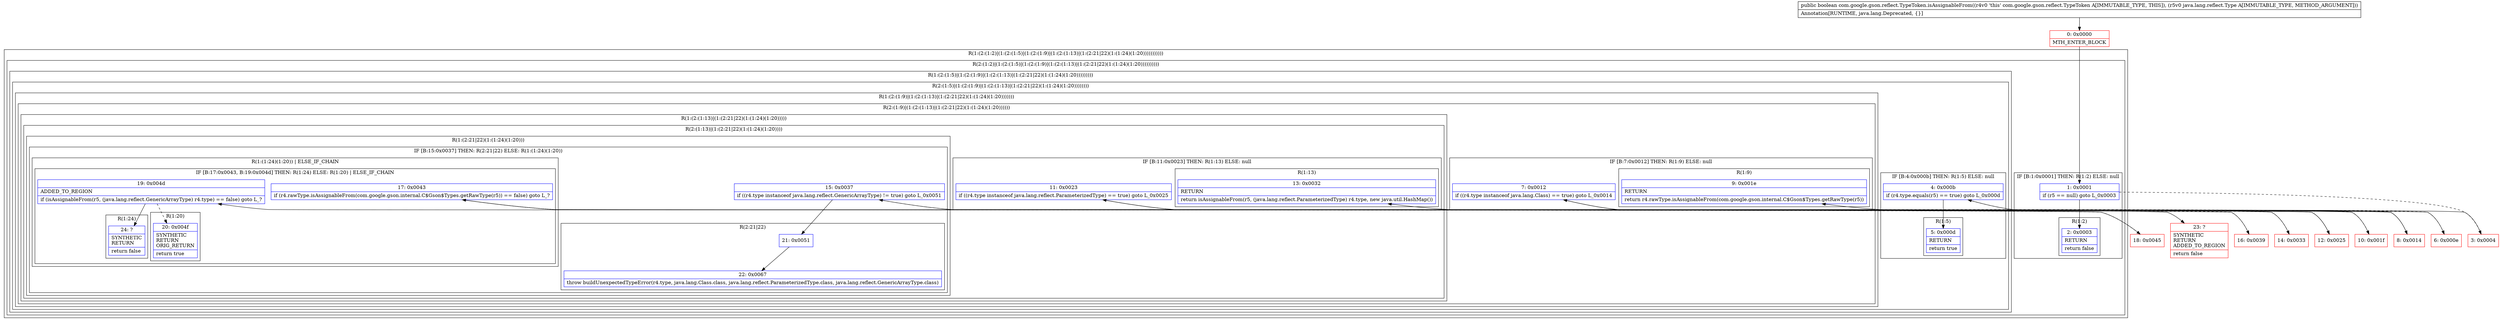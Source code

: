 digraph "CFG forcom.google.gson.reflect.TypeToken.isAssignableFrom(Ljava\/lang\/reflect\/Type;)Z" {
subgraph cluster_Region_1529096221 {
label = "R(1:(2:(1:2)|(1:(2:(1:5)|(1:(2:(1:9)|(1:(2:(1:13)|(1:(2:21|22)(1:(1:24)(1:20)))))))))))";
node [shape=record,color=blue];
subgraph cluster_Region_1359459512 {
label = "R(2:(1:2)|(1:(2:(1:5)|(1:(2:(1:9)|(1:(2:(1:13)|(1:(2:21|22)(1:(1:24)(1:20))))))))))";
node [shape=record,color=blue];
subgraph cluster_IfRegion_1740415611 {
label = "IF [B:1:0x0001] THEN: R(1:2) ELSE: null";
node [shape=record,color=blue];
Node_1 [shape=record,label="{1\:\ 0x0001|if (r5 == null) goto L_0x0003\l}"];
subgraph cluster_Region_1613906076 {
label = "R(1:2)";
node [shape=record,color=blue];
Node_2 [shape=record,label="{2\:\ 0x0003|RETURN\l|return false\l}"];
}
}
subgraph cluster_Region_447539271 {
label = "R(1:(2:(1:5)|(1:(2:(1:9)|(1:(2:(1:13)|(1:(2:21|22)(1:(1:24)(1:20)))))))))";
node [shape=record,color=blue];
subgraph cluster_Region_1994534366 {
label = "R(2:(1:5)|(1:(2:(1:9)|(1:(2:(1:13)|(1:(2:21|22)(1:(1:24)(1:20))))))))";
node [shape=record,color=blue];
subgraph cluster_IfRegion_1959785987 {
label = "IF [B:4:0x000b] THEN: R(1:5) ELSE: null";
node [shape=record,color=blue];
Node_4 [shape=record,label="{4\:\ 0x000b|if (r4.type.equals(r5) == true) goto L_0x000d\l}"];
subgraph cluster_Region_101416614 {
label = "R(1:5)";
node [shape=record,color=blue];
Node_5 [shape=record,label="{5\:\ 0x000d|RETURN\l|return true\l}"];
}
}
subgraph cluster_Region_2065187056 {
label = "R(1:(2:(1:9)|(1:(2:(1:13)|(1:(2:21|22)(1:(1:24)(1:20)))))))";
node [shape=record,color=blue];
subgraph cluster_Region_485691024 {
label = "R(2:(1:9)|(1:(2:(1:13)|(1:(2:21|22)(1:(1:24)(1:20))))))";
node [shape=record,color=blue];
subgraph cluster_IfRegion_386370787 {
label = "IF [B:7:0x0012] THEN: R(1:9) ELSE: null";
node [shape=record,color=blue];
Node_7 [shape=record,label="{7\:\ 0x0012|if ((r4.type instanceof java.lang.Class) == true) goto L_0x0014\l}"];
subgraph cluster_Region_1252277995 {
label = "R(1:9)";
node [shape=record,color=blue];
Node_9 [shape=record,label="{9\:\ 0x001e|RETURN\l|return r4.rawType.isAssignableFrom(com.google.gson.internal.C$Gson$Types.getRawType(r5))\l}"];
}
}
subgraph cluster_Region_1937959055 {
label = "R(1:(2:(1:13)|(1:(2:21|22)(1:(1:24)(1:20)))))";
node [shape=record,color=blue];
subgraph cluster_Region_1996615649 {
label = "R(2:(1:13)|(1:(2:21|22)(1:(1:24)(1:20))))";
node [shape=record,color=blue];
subgraph cluster_IfRegion_1548359030 {
label = "IF [B:11:0x0023] THEN: R(1:13) ELSE: null";
node [shape=record,color=blue];
Node_11 [shape=record,label="{11\:\ 0x0023|if ((r4.type instanceof java.lang.reflect.ParameterizedType) == true) goto L_0x0025\l}"];
subgraph cluster_Region_930229106 {
label = "R(1:13)";
node [shape=record,color=blue];
Node_13 [shape=record,label="{13\:\ 0x0032|RETURN\l|return isAssignableFrom(r5, (java.lang.reflect.ParameterizedType) r4.type, new java.util.HashMap())\l}"];
}
}
subgraph cluster_Region_1406172035 {
label = "R(1:(2:21|22)(1:(1:24)(1:20)))";
node [shape=record,color=blue];
subgraph cluster_IfRegion_735504639 {
label = "IF [B:15:0x0037] THEN: R(2:21|22) ELSE: R(1:(1:24)(1:20))";
node [shape=record,color=blue];
Node_15 [shape=record,label="{15\:\ 0x0037|if ((r4.type instanceof java.lang.reflect.GenericArrayType) != true) goto L_0x0051\l}"];
subgraph cluster_Region_658221398 {
label = "R(2:21|22)";
node [shape=record,color=blue];
Node_21 [shape=record,label="{21\:\ 0x0051}"];
Node_22 [shape=record,label="{22\:\ 0x0067|throw buildUnexpectedTypeError(r4.type, java.lang.Class.class, java.lang.reflect.ParameterizedType.class, java.lang.reflect.GenericArrayType.class)\l}"];
}
subgraph cluster_Region_28589944 {
label = "R(1:(1:24)(1:20)) | ELSE_IF_CHAIN\l";
node [shape=record,color=blue];
subgraph cluster_IfRegion_1365786798 {
label = "IF [B:17:0x0043, B:19:0x004d] THEN: R(1:24) ELSE: R(1:20) | ELSE_IF_CHAIN\l";
node [shape=record,color=blue];
Node_17 [shape=record,label="{17\:\ 0x0043|if (r4.rawType.isAssignableFrom(com.google.gson.internal.C$Gson$Types.getRawType(r5)) == false) goto L_?\l}"];
Node_19 [shape=record,label="{19\:\ 0x004d|ADDED_TO_REGION\l|if (isAssignableFrom(r5, (java.lang.reflect.GenericArrayType) r4.type) == false) goto L_?\l}"];
subgraph cluster_Region_1298516844 {
label = "R(1:24)";
node [shape=record,color=blue];
Node_24 [shape=record,label="{24\:\ ?|SYNTHETIC\lRETURN\l|return false\l}"];
}
subgraph cluster_Region_938392207 {
label = "R(1:20)";
node [shape=record,color=blue];
Node_20 [shape=record,label="{20\:\ 0x004f|SYNTHETIC\lRETURN\lORIG_RETURN\l|return true\l}"];
}
}
}
}
}
}
}
}
}
}
}
}
}
Node_0 [shape=record,color=red,label="{0\:\ 0x0000|MTH_ENTER_BLOCK\l}"];
Node_3 [shape=record,color=red,label="{3\:\ 0x0004}"];
Node_6 [shape=record,color=red,label="{6\:\ 0x000e}"];
Node_8 [shape=record,color=red,label="{8\:\ 0x0014}"];
Node_10 [shape=record,color=red,label="{10\:\ 0x001f}"];
Node_12 [shape=record,color=red,label="{12\:\ 0x0025}"];
Node_14 [shape=record,color=red,label="{14\:\ 0x0033}"];
Node_16 [shape=record,color=red,label="{16\:\ 0x0039}"];
Node_18 [shape=record,color=red,label="{18\:\ 0x0045}"];
Node_23 [shape=record,color=red,label="{23\:\ ?|SYNTHETIC\lRETURN\lADDED_TO_REGION\l|return false\l}"];
MethodNode[shape=record,label="{public boolean com.google.gson.reflect.TypeToken.isAssignableFrom((r4v0 'this' com.google.gson.reflect.TypeToken A[IMMUTABLE_TYPE, THIS]), (r5v0 java.lang.reflect.Type A[IMMUTABLE_TYPE, METHOD_ARGUMENT]))  | Annotation[RUNTIME, java.lang.Deprecated, \{\}]\l}"];
MethodNode -> Node_0;
Node_1 -> Node_2;
Node_1 -> Node_3[style=dashed];
Node_4 -> Node_5;
Node_4 -> Node_6[style=dashed];
Node_7 -> Node_8;
Node_7 -> Node_10[style=dashed];
Node_11 -> Node_12;
Node_11 -> Node_14[style=dashed];
Node_15 -> Node_16[style=dashed];
Node_15 -> Node_21;
Node_21 -> Node_22;
Node_17 -> Node_18[style=dashed];
Node_17 -> Node_23;
Node_19 -> Node_20[style=dashed];
Node_19 -> Node_24;
Node_0 -> Node_1;
Node_3 -> Node_4;
Node_6 -> Node_7;
Node_8 -> Node_9;
Node_10 -> Node_11;
Node_12 -> Node_13;
Node_14 -> Node_15;
Node_16 -> Node_17;
Node_18 -> Node_19;
}

